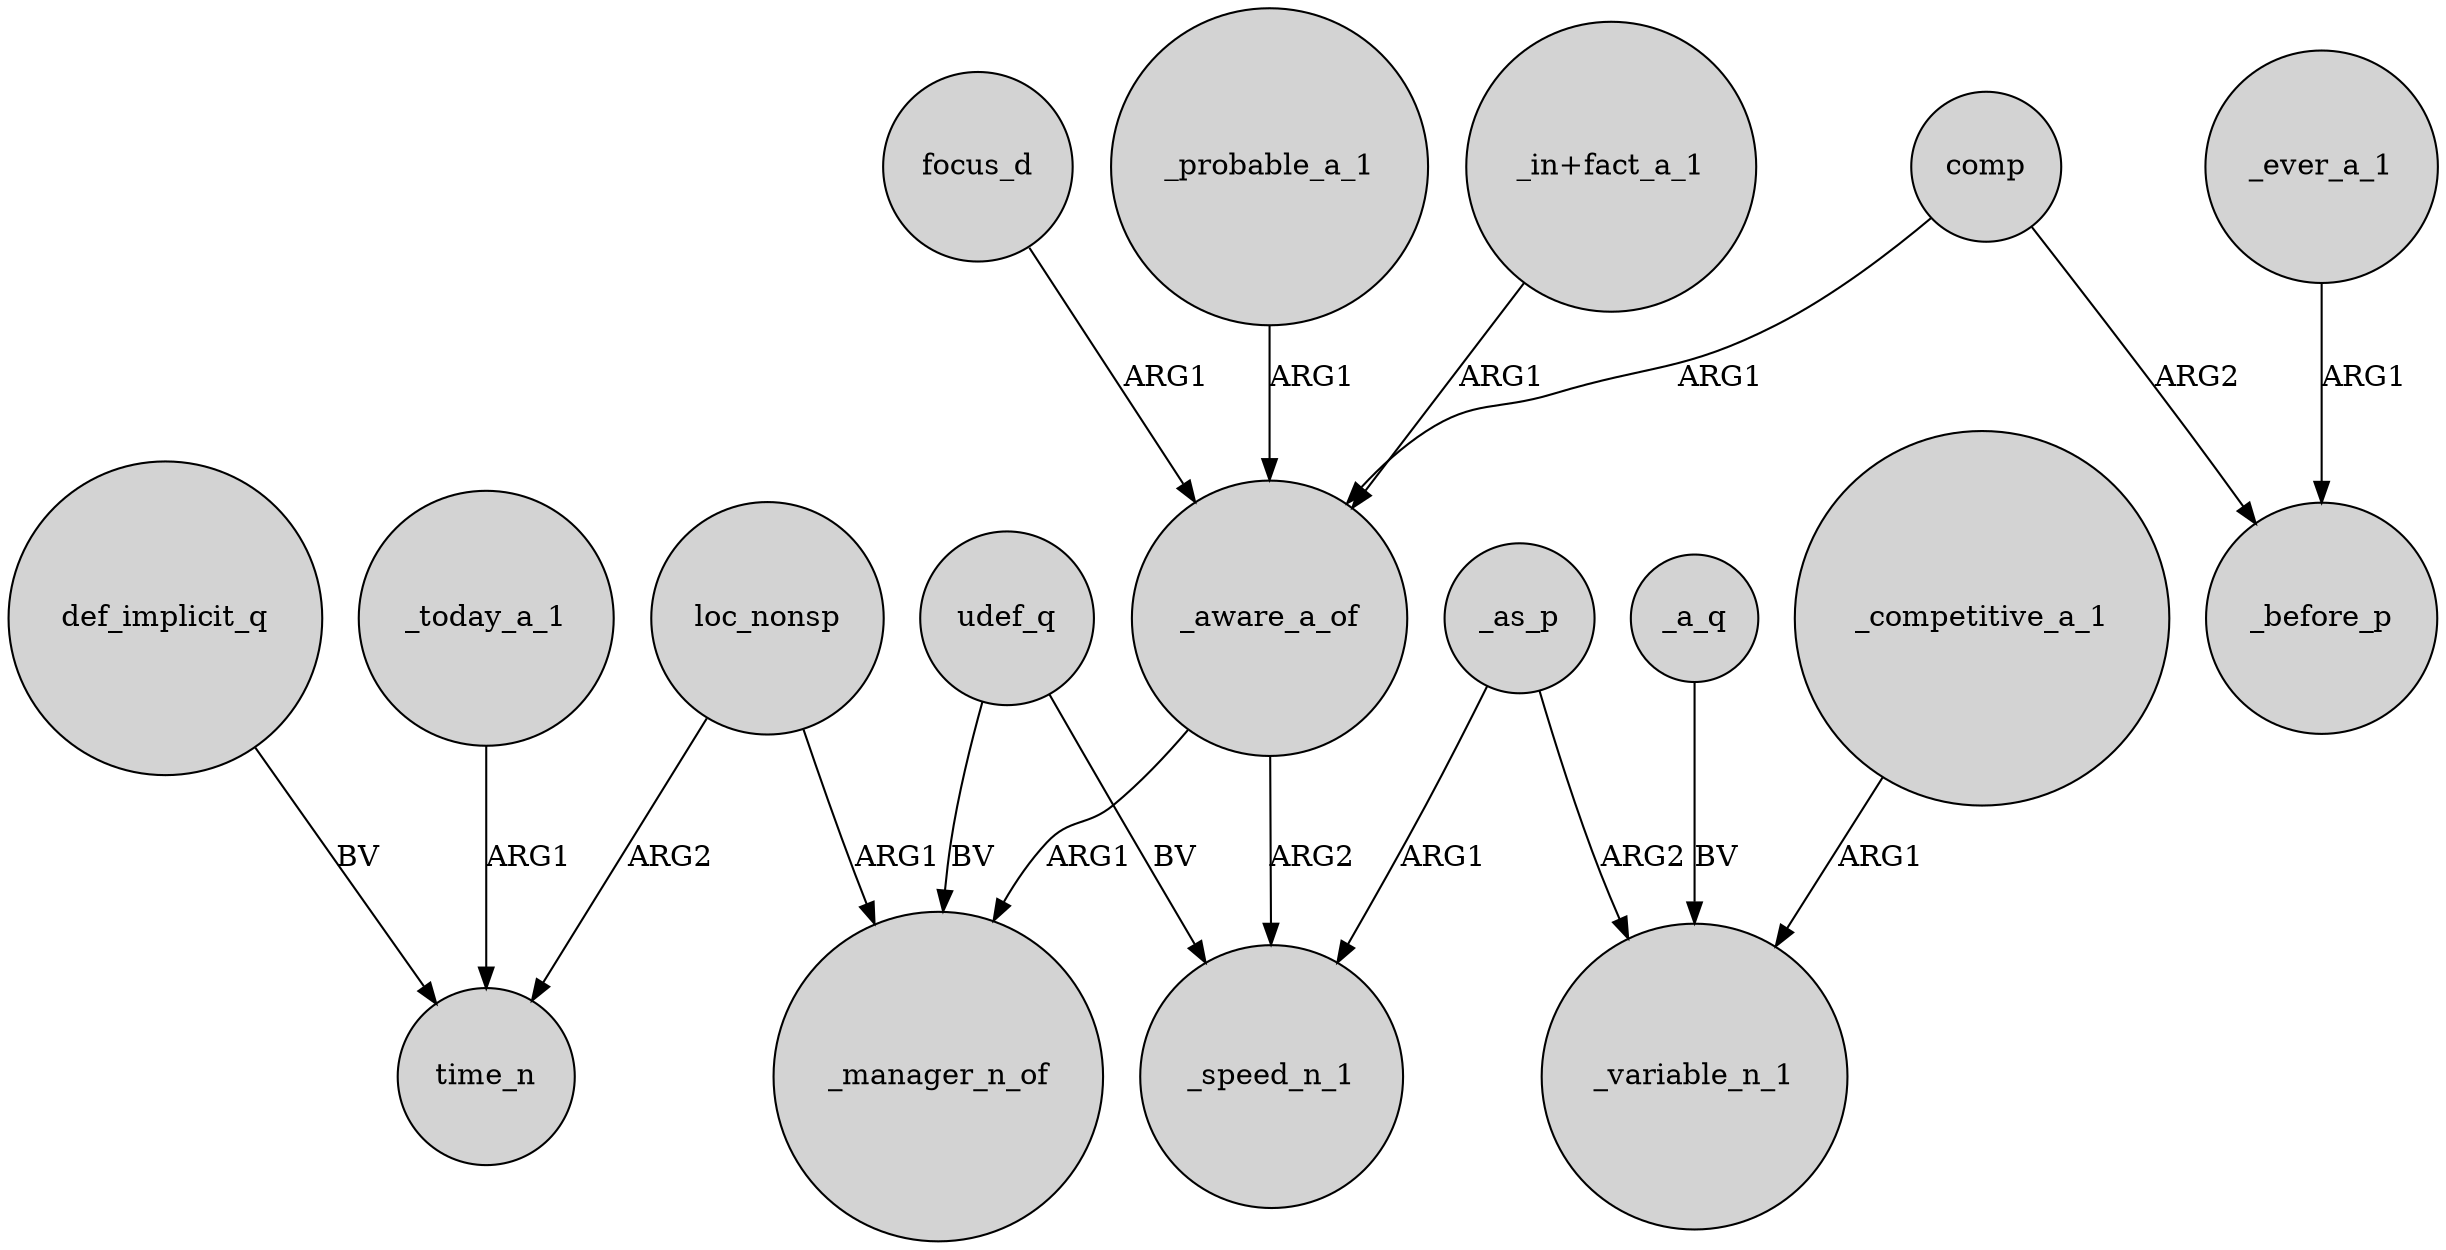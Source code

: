 digraph {
	node [shape=circle style=filled]
	"_in+fact_a_1" -> _aware_a_of [label=ARG1]
	loc_nonsp -> _manager_n_of [label=ARG1]
	focus_d -> _aware_a_of [label=ARG1]
	_aware_a_of -> _speed_n_1 [label=ARG2]
	comp -> _aware_a_of [label=ARG1]
	udef_q -> _speed_n_1 [label=BV]
	_as_p -> _variable_n_1 [label=ARG2]
	comp -> _before_p [label=ARG2]
	_aware_a_of -> _manager_n_of [label=ARG1]
	_today_a_1 -> time_n [label=ARG1]
	_as_p -> _speed_n_1 [label=ARG1]
	_ever_a_1 -> _before_p [label=ARG1]
	loc_nonsp -> time_n [label=ARG2]
	_probable_a_1 -> _aware_a_of [label=ARG1]
	_a_q -> _variable_n_1 [label=BV]
	_competitive_a_1 -> _variable_n_1 [label=ARG1]
	def_implicit_q -> time_n [label=BV]
	udef_q -> _manager_n_of [label=BV]
}
